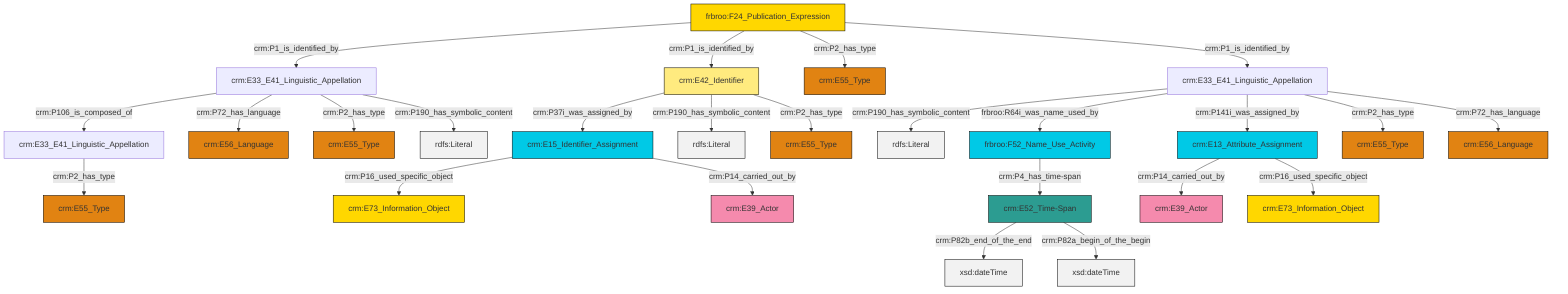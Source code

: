 graph TD
classDef Literal fill:#f2f2f2,stroke:#000000;
classDef CRM_Entity fill:#FFFFFF,stroke:#000000;
classDef Temporal_Entity fill:#00C9E6, stroke:#000000;
classDef Type fill:#E18312, stroke:#000000;
classDef Time-Span fill:#2C9C91, stroke:#000000;
classDef Appellation fill:#FFEB7F, stroke:#000000;
classDef Place fill:#008836, stroke:#000000;
classDef Persistent_Item fill:#B266B2, stroke:#000000;
classDef Conceptual_Object fill:#FFD700, stroke:#000000;
classDef Physical_Thing fill:#D2B48C, stroke:#000000;
classDef Actor fill:#f58aad, stroke:#000000;
classDef PC_Classes fill:#4ce600, stroke:#000000;
classDef Multi fill:#cccccc,stroke:#000000;

0["crm:E15_Identifier_Assignment"]:::Temporal_Entity -->|crm:P16_used_specific_object| 1["crm:E73_Information_Object"]:::Conceptual_Object
2["crm:E33_E41_Linguistic_Appellation"]:::Default -->|crm:P106_is_composed_of| 3["crm:E33_E41_Linguistic_Appellation"]:::Default
7["crm:E33_E41_Linguistic_Appellation"]:::Default -->|crm:P190_has_symbolic_content| 8[rdfs:Literal]:::Literal
9["frbroo:F24_Publication_Expression"]:::Conceptual_Object -->|crm:P1_is_identified_by| 2["crm:E33_E41_Linguistic_Appellation"]:::Default
9["frbroo:F24_Publication_Expression"]:::Conceptual_Object -->|crm:P1_is_identified_by| 14["crm:E42_Identifier"]:::Appellation
9["frbroo:F24_Publication_Expression"]:::Conceptual_Object -->|crm:P2_has_type| 15["crm:E55_Type"]:::Type
14["crm:E42_Identifier"]:::Appellation -->|crm:P37i_was_assigned_by| 0["crm:E15_Identifier_Assignment"]:::Temporal_Entity
7["crm:E33_E41_Linguistic_Appellation"]:::Default -->|frbroo:R64i_was_name_used_by| 16["frbroo:F52_Name_Use_Activity"]:::Temporal_Entity
14["crm:E42_Identifier"]:::Appellation -->|crm:P190_has_symbolic_content| 18[rdfs:Literal]:::Literal
2["crm:E33_E41_Linguistic_Appellation"]:::Default -->|crm:P72_has_language| 5["crm:E56_Language"]:::Type
7["crm:E33_E41_Linguistic_Appellation"]:::Default -->|crm:P141i_was_assigned_by| 21["crm:E13_Attribute_Assignment"]:::Temporal_Entity
22["crm:E52_Time-Span"]:::Time-Span -->|crm:P82b_end_of_the_end| 23[xsd:dateTime]:::Literal
22["crm:E52_Time-Span"]:::Time-Span -->|crm:P82a_begin_of_the_begin| 27[xsd:dateTime]:::Literal
0["crm:E15_Identifier_Assignment"]:::Temporal_Entity -->|crm:P14_carried_out_by| 29["crm:E39_Actor"]:::Actor
2["crm:E33_E41_Linguistic_Appellation"]:::Default -->|crm:P2_has_type| 12["crm:E55_Type"]:::Type
7["crm:E33_E41_Linguistic_Appellation"]:::Default -->|crm:P2_has_type| 30["crm:E55_Type"]:::Type
16["frbroo:F52_Name_Use_Activity"]:::Temporal_Entity -->|crm:P4_has_time-span| 22["crm:E52_Time-Span"]:::Time-Span
7["crm:E33_E41_Linguistic_Appellation"]:::Default -->|crm:P72_has_language| 33["crm:E56_Language"]:::Type
21["crm:E13_Attribute_Assignment"]:::Temporal_Entity -->|crm:P14_carried_out_by| 39["crm:E39_Actor"]:::Actor
9["frbroo:F24_Publication_Expression"]:::Conceptual_Object -->|crm:P1_is_identified_by| 7["crm:E33_E41_Linguistic_Appellation"]:::Default
21["crm:E13_Attribute_Assignment"]:::Temporal_Entity -->|crm:P16_used_specific_object| 36["crm:E73_Information_Object"]:::Conceptual_Object
14["crm:E42_Identifier"]:::Appellation -->|crm:P2_has_type| 25["crm:E55_Type"]:::Type
2["crm:E33_E41_Linguistic_Appellation"]:::Default -->|crm:P190_has_symbolic_content| 46[rdfs:Literal]:::Literal
3["crm:E33_E41_Linguistic_Appellation"]:::Default -->|crm:P2_has_type| 42["crm:E55_Type"]:::Type